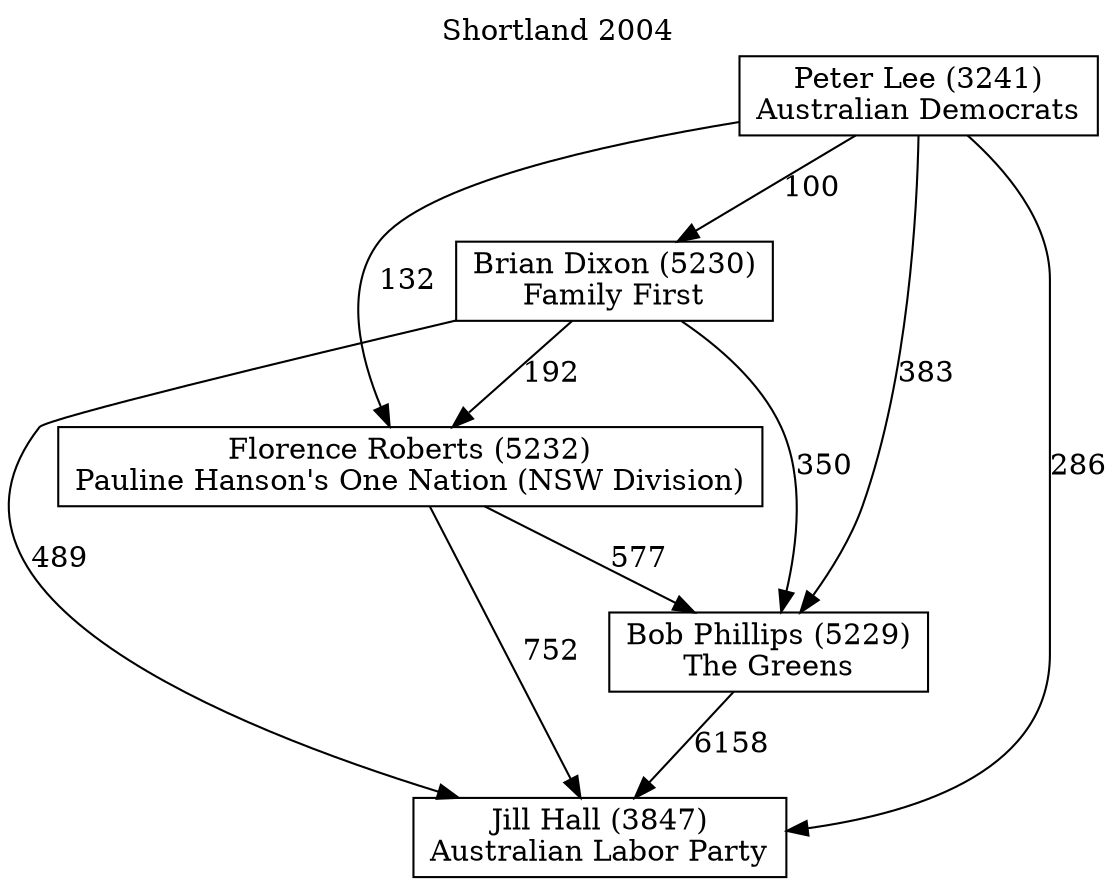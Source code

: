 // House preference flow
digraph "Jill Hall (3847)_Shortland_2004" {
	graph [label="Shortland 2004" labelloc=t mclimit=10]
	node [shape=box]
	"Jill Hall (3847)" [label="Jill Hall (3847)
Australian Labor Party"]
	"Bob Phillips (5229)" [label="Bob Phillips (5229)
The Greens"]
	"Florence Roberts (5232)" [label="Florence Roberts (5232)
Pauline Hanson's One Nation (NSW Division)"]
	"Brian Dixon (5230)" [label="Brian Dixon (5230)
Family First"]
	"Peter Lee (3241)" [label="Peter Lee (3241)
Australian Democrats"]
	"Bob Phillips (5229)" -> "Jill Hall (3847)" [label=6158]
	"Florence Roberts (5232)" -> "Bob Phillips (5229)" [label=577]
	"Brian Dixon (5230)" -> "Florence Roberts (5232)" [label=192]
	"Peter Lee (3241)" -> "Brian Dixon (5230)" [label=100]
	"Florence Roberts (5232)" -> "Jill Hall (3847)" [label=752]
	"Brian Dixon (5230)" -> "Jill Hall (3847)" [label=489]
	"Peter Lee (3241)" -> "Jill Hall (3847)" [label=286]
	"Peter Lee (3241)" -> "Florence Roberts (5232)" [label=132]
	"Brian Dixon (5230)" -> "Bob Phillips (5229)" [label=350]
	"Peter Lee (3241)" -> "Bob Phillips (5229)" [label=383]
}
